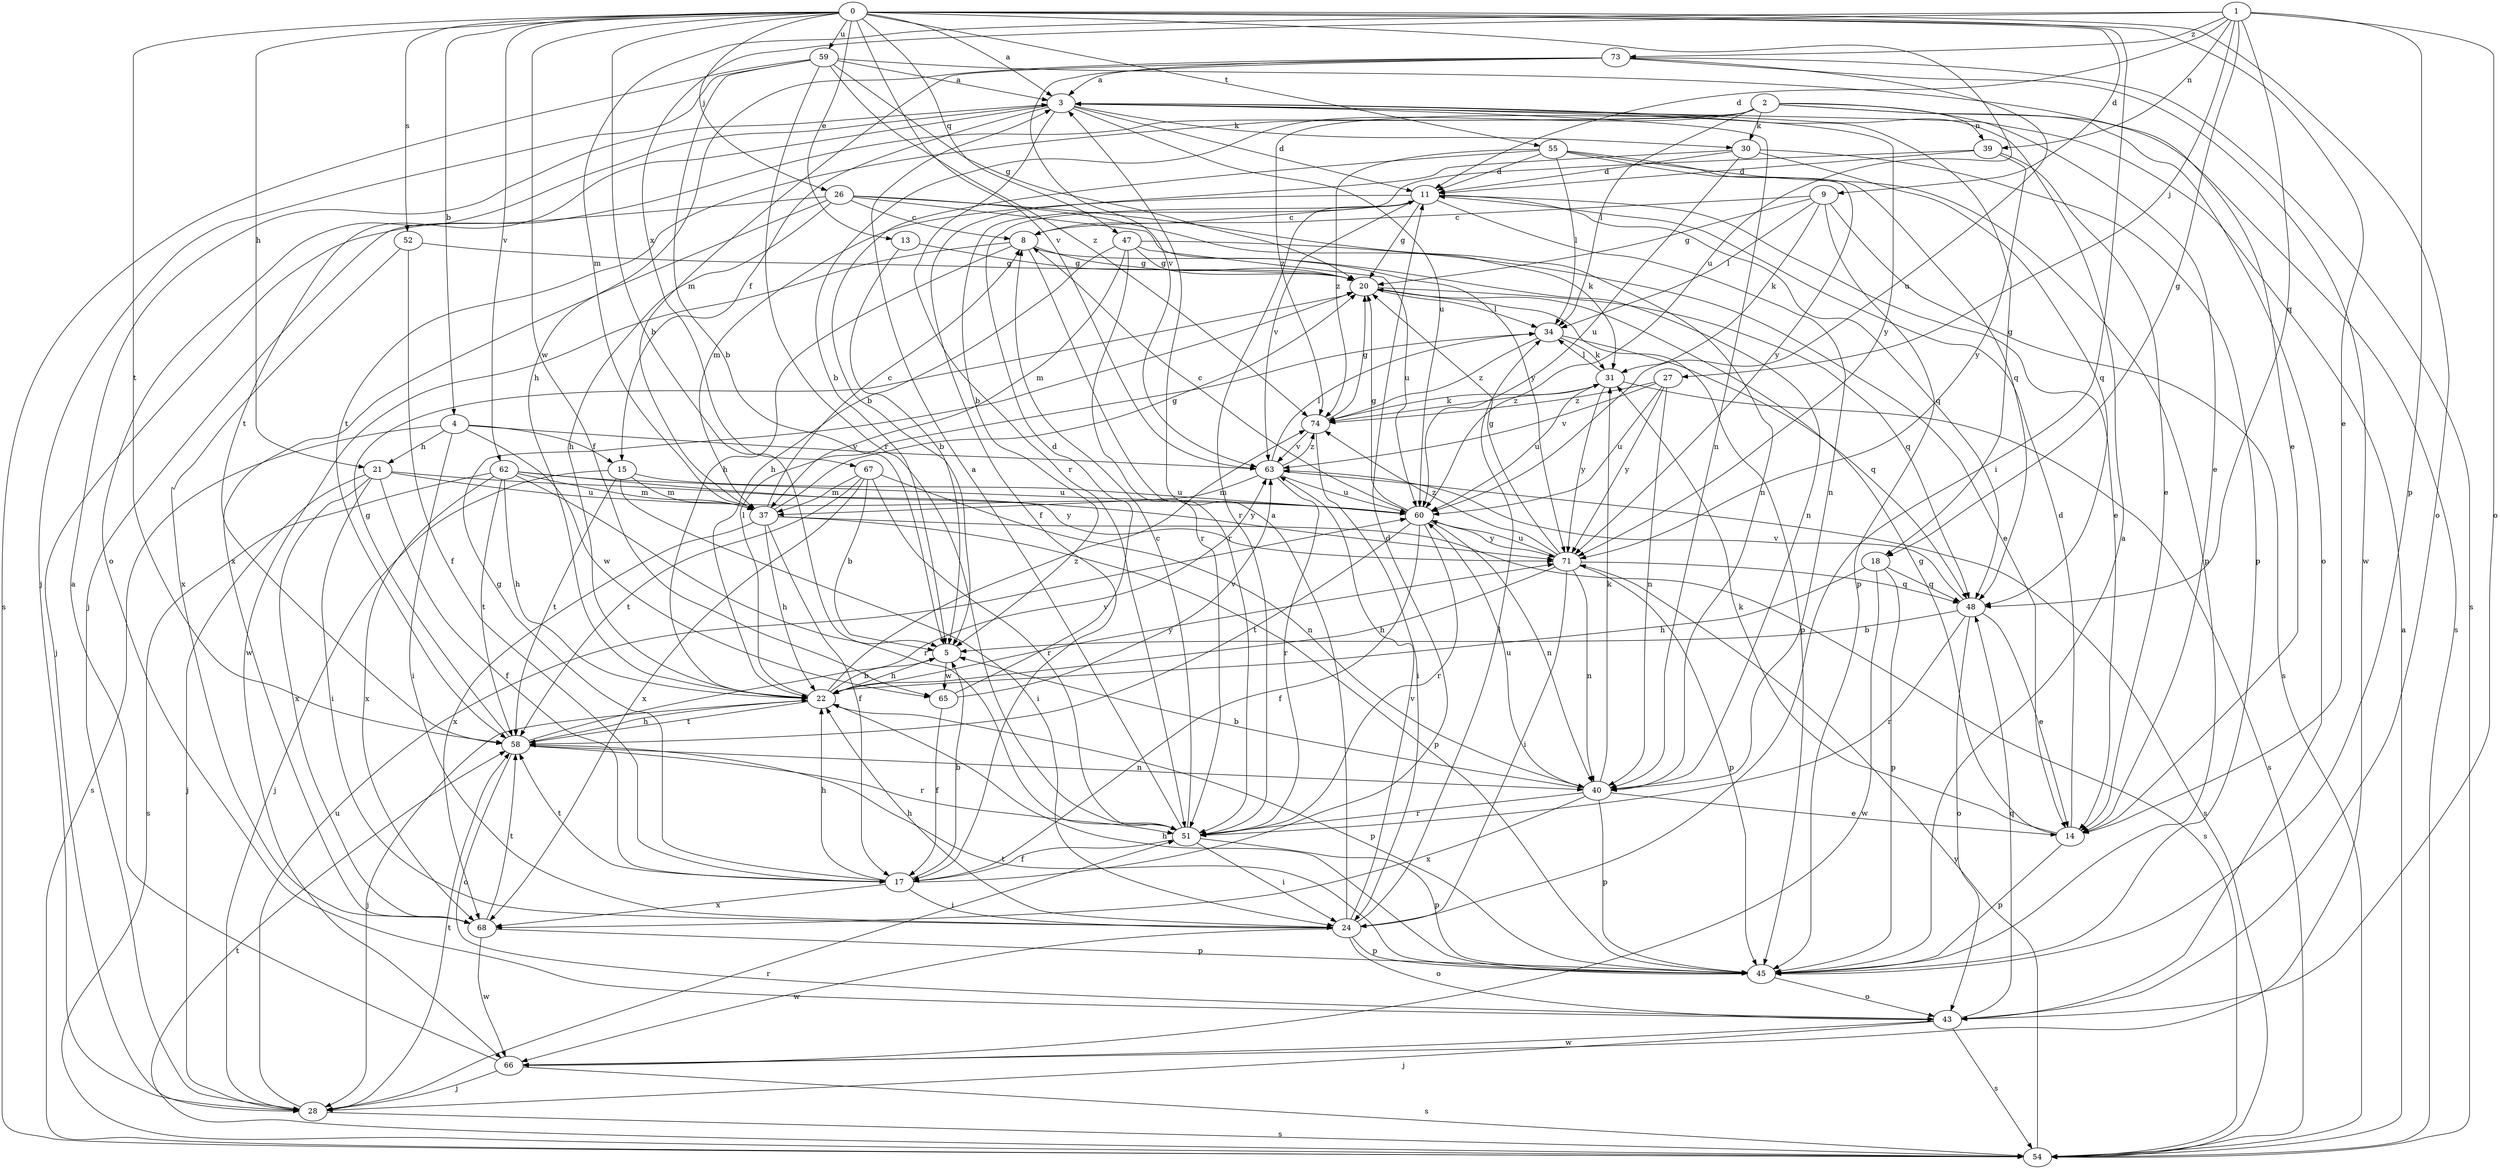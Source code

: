 strict digraph  {
0;
1;
2;
3;
4;
5;
8;
9;
11;
13;
14;
15;
17;
18;
20;
21;
22;
24;
26;
27;
28;
30;
31;
34;
37;
39;
40;
43;
45;
47;
48;
51;
52;
54;
55;
58;
59;
60;
62;
63;
65;
66;
67;
68;
71;
73;
74;
0 -> 3  [label=a];
0 -> 4  [label=b];
0 -> 5  [label=b];
0 -> 9  [label=d];
0 -> 13  [label=e];
0 -> 14  [label=e];
0 -> 21  [label=h];
0 -> 24  [label=i];
0 -> 26  [label=j];
0 -> 43  [label=o];
0 -> 47  [label=q];
0 -> 52  [label=s];
0 -> 55  [label=t];
0 -> 58  [label=t];
0 -> 59  [label=u];
0 -> 60  [label=u];
0 -> 62  [label=v];
0 -> 63  [label=v];
0 -> 65  [label=w];
1 -> 11  [label=d];
1 -> 18  [label=g];
1 -> 27  [label=j];
1 -> 37  [label=m];
1 -> 39  [label=n];
1 -> 43  [label=o];
1 -> 45  [label=p];
1 -> 48  [label=q];
1 -> 67  [label=x];
1 -> 73  [label=z];
2 -> 5  [label=b];
2 -> 14  [label=e];
2 -> 28  [label=j];
2 -> 30  [label=k];
2 -> 34  [label=l];
2 -> 39  [label=n];
2 -> 43  [label=o];
2 -> 54  [label=s];
2 -> 58  [label=t];
2 -> 74  [label=z];
3 -> 11  [label=d];
3 -> 15  [label=f];
3 -> 18  [label=g];
3 -> 30  [label=k];
3 -> 40  [label=n];
3 -> 43  [label=o];
3 -> 51  [label=r];
3 -> 58  [label=t];
3 -> 60  [label=u];
3 -> 71  [label=y];
4 -> 15  [label=f];
4 -> 21  [label=h];
4 -> 24  [label=i];
4 -> 54  [label=s];
4 -> 63  [label=v];
4 -> 65  [label=w];
5 -> 22  [label=h];
5 -> 65  [label=w];
8 -> 20  [label=g];
8 -> 22  [label=h];
8 -> 40  [label=n];
8 -> 51  [label=r];
8 -> 66  [label=w];
9 -> 8  [label=c];
9 -> 20  [label=g];
9 -> 31  [label=k];
9 -> 34  [label=l];
9 -> 45  [label=p];
9 -> 54  [label=s];
11 -> 8  [label=c];
11 -> 14  [label=e];
11 -> 20  [label=g];
11 -> 37  [label=m];
11 -> 40  [label=n];
11 -> 48  [label=q];
11 -> 51  [label=r];
11 -> 63  [label=v];
13 -> 5  [label=b];
13 -> 20  [label=g];
14 -> 11  [label=d];
14 -> 20  [label=g];
14 -> 31  [label=k];
14 -> 45  [label=p];
15 -> 24  [label=i];
15 -> 28  [label=j];
15 -> 37  [label=m];
15 -> 58  [label=t];
15 -> 60  [label=u];
17 -> 5  [label=b];
17 -> 11  [label=d];
17 -> 20  [label=g];
17 -> 22  [label=h];
17 -> 24  [label=i];
17 -> 58  [label=t];
17 -> 68  [label=x];
18 -> 22  [label=h];
18 -> 45  [label=p];
18 -> 48  [label=q];
18 -> 66  [label=w];
20 -> 34  [label=l];
20 -> 45  [label=p];
20 -> 48  [label=q];
21 -> 17  [label=f];
21 -> 24  [label=i];
21 -> 28  [label=j];
21 -> 60  [label=u];
21 -> 68  [label=x];
21 -> 71  [label=y];
22 -> 5  [label=b];
22 -> 28  [label=j];
22 -> 34  [label=l];
22 -> 45  [label=p];
22 -> 58  [label=t];
22 -> 71  [label=y];
22 -> 74  [label=z];
24 -> 3  [label=a];
24 -> 22  [label=h];
24 -> 34  [label=l];
24 -> 43  [label=o];
24 -> 45  [label=p];
24 -> 63  [label=v];
24 -> 66  [label=w];
26 -> 8  [label=c];
26 -> 22  [label=h];
26 -> 28  [label=j];
26 -> 31  [label=k];
26 -> 40  [label=n];
26 -> 68  [label=x];
26 -> 71  [label=y];
27 -> 40  [label=n];
27 -> 60  [label=u];
27 -> 63  [label=v];
27 -> 71  [label=y];
27 -> 74  [label=z];
28 -> 51  [label=r];
28 -> 54  [label=s];
28 -> 58  [label=t];
28 -> 60  [label=u];
30 -> 11  [label=d];
30 -> 17  [label=f];
30 -> 45  [label=p];
30 -> 48  [label=q];
30 -> 60  [label=u];
31 -> 34  [label=l];
31 -> 54  [label=s];
31 -> 60  [label=u];
31 -> 71  [label=y];
31 -> 74  [label=z];
34 -> 31  [label=k];
34 -> 48  [label=q];
34 -> 74  [label=z];
37 -> 8  [label=c];
37 -> 17  [label=f];
37 -> 20  [label=g];
37 -> 22  [label=h];
37 -> 45  [label=p];
37 -> 54  [label=s];
37 -> 68  [label=x];
39 -> 5  [label=b];
39 -> 11  [label=d];
39 -> 14  [label=e];
39 -> 71  [label=y];
40 -> 5  [label=b];
40 -> 14  [label=e];
40 -> 31  [label=k];
40 -> 45  [label=p];
40 -> 51  [label=r];
40 -> 60  [label=u];
40 -> 68  [label=x];
43 -> 28  [label=j];
43 -> 48  [label=q];
43 -> 54  [label=s];
43 -> 66  [label=w];
45 -> 3  [label=a];
45 -> 22  [label=h];
45 -> 43  [label=o];
45 -> 58  [label=t];
47 -> 14  [label=e];
47 -> 20  [label=g];
47 -> 22  [label=h];
47 -> 37  [label=m];
47 -> 51  [label=r];
47 -> 60  [label=u];
48 -> 5  [label=b];
48 -> 14  [label=e];
48 -> 43  [label=o];
48 -> 51  [label=r];
48 -> 63  [label=v];
51 -> 3  [label=a];
51 -> 8  [label=c];
51 -> 17  [label=f];
51 -> 24  [label=i];
51 -> 45  [label=p];
52 -> 17  [label=f];
52 -> 20  [label=g];
52 -> 68  [label=x];
54 -> 3  [label=a];
54 -> 58  [label=t];
54 -> 71  [label=y];
55 -> 5  [label=b];
55 -> 11  [label=d];
55 -> 34  [label=l];
55 -> 45  [label=p];
55 -> 48  [label=q];
55 -> 71  [label=y];
55 -> 74  [label=z];
58 -> 20  [label=g];
58 -> 22  [label=h];
58 -> 40  [label=n];
58 -> 43  [label=o];
58 -> 51  [label=r];
58 -> 63  [label=v];
59 -> 3  [label=a];
59 -> 5  [label=b];
59 -> 14  [label=e];
59 -> 20  [label=g];
59 -> 28  [label=j];
59 -> 51  [label=r];
59 -> 54  [label=s];
59 -> 74  [label=z];
60 -> 8  [label=c];
60 -> 17  [label=f];
60 -> 20  [label=g];
60 -> 40  [label=n];
60 -> 51  [label=r];
60 -> 58  [label=t];
60 -> 71  [label=y];
62 -> 22  [label=h];
62 -> 37  [label=m];
62 -> 51  [label=r];
62 -> 54  [label=s];
62 -> 58  [label=t];
62 -> 60  [label=u];
62 -> 68  [label=x];
62 -> 71  [label=y];
63 -> 34  [label=l];
63 -> 37  [label=m];
63 -> 51  [label=r];
63 -> 54  [label=s];
63 -> 60  [label=u];
63 -> 74  [label=z];
65 -> 11  [label=d];
65 -> 17  [label=f];
65 -> 63  [label=v];
66 -> 3  [label=a];
66 -> 28  [label=j];
66 -> 54  [label=s];
67 -> 5  [label=b];
67 -> 37  [label=m];
67 -> 40  [label=n];
67 -> 51  [label=r];
67 -> 58  [label=t];
67 -> 68  [label=x];
68 -> 45  [label=p];
68 -> 58  [label=t];
68 -> 66  [label=w];
71 -> 20  [label=g];
71 -> 22  [label=h];
71 -> 24  [label=i];
71 -> 40  [label=n];
71 -> 45  [label=p];
71 -> 48  [label=q];
71 -> 60  [label=u];
71 -> 74  [label=z];
73 -> 3  [label=a];
73 -> 22  [label=h];
73 -> 37  [label=m];
73 -> 54  [label=s];
73 -> 60  [label=u];
73 -> 63  [label=v];
73 -> 66  [label=w];
74 -> 20  [label=g];
74 -> 24  [label=i];
74 -> 31  [label=k];
74 -> 63  [label=v];
}
